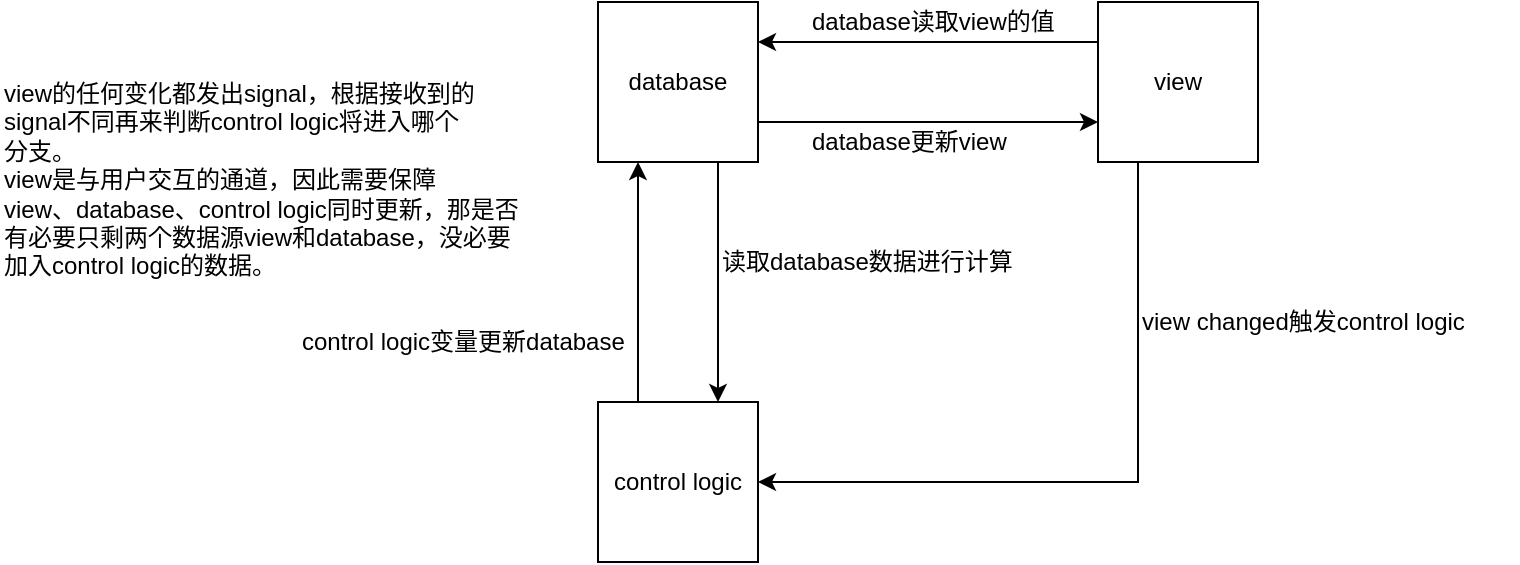 <mxfile version="13.1.3">
    <diagram id="6hGFLwfOUW9BJ-s0fimq" name="Page-1">
        <mxGraphModel dx="494" dy="1551" grid="1" gridSize="10" guides="1" tooltips="1" connect="1" arrows="1" fold="1" page="1" pageScale="1" pageWidth="827" pageHeight="1169" background="none" math="0" shadow="0">
            <root>
                <mxCell id="0"/>
                <mxCell id="1" parent="0"/>
                <mxCell id="28" style="edgeStyle=orthogonalEdgeStyle;rounded=0;orthogonalLoop=1;jettySize=auto;html=1;exitX=1;exitY=0.75;exitDx=0;exitDy=0;entryX=0;entryY=0.75;entryDx=0;entryDy=0;" parent="1" source="15" target="16" edge="1">
                    <mxGeometry relative="1" as="geometry"/>
                </mxCell>
                <mxCell id="33" style="edgeStyle=orthogonalEdgeStyle;rounded=0;orthogonalLoop=1;jettySize=auto;html=1;exitX=0.75;exitY=1;exitDx=0;exitDy=0;entryX=0.75;entryY=0;entryDx=0;entryDy=0;" parent="1" source="15" target="17" edge="1">
                    <mxGeometry relative="1" as="geometry"/>
                </mxCell>
                <mxCell id="15" value="database" style="whiteSpace=wrap;html=1;aspect=fixed;" parent="1" vertex="1">
                    <mxGeometry x="320" y="-890" width="80" height="80" as="geometry"/>
                </mxCell>
                <mxCell id="27" style="edgeStyle=orthogonalEdgeStyle;rounded=0;orthogonalLoop=1;jettySize=auto;html=1;exitX=0;exitY=0.25;exitDx=0;exitDy=0;entryX=1;entryY=0.25;entryDx=0;entryDy=0;" parent="1" source="16" target="15" edge="1">
                    <mxGeometry relative="1" as="geometry"/>
                </mxCell>
                <mxCell id="38" style="edgeStyle=orthogonalEdgeStyle;rounded=0;orthogonalLoop=1;jettySize=auto;html=1;exitX=0.25;exitY=1;exitDx=0;exitDy=0;entryX=1;entryY=0.5;entryDx=0;entryDy=0;" parent="1" source="16" target="17" edge="1">
                    <mxGeometry relative="1" as="geometry"/>
                </mxCell>
                <mxCell id="16" value="view" style="whiteSpace=wrap;html=1;aspect=fixed;" parent="1" vertex="1">
                    <mxGeometry x="570" y="-890" width="80" height="80" as="geometry"/>
                </mxCell>
                <mxCell id="32" style="edgeStyle=orthogonalEdgeStyle;rounded=0;orthogonalLoop=1;jettySize=auto;html=1;exitX=0.25;exitY=0;exitDx=0;exitDy=0;entryX=0.25;entryY=1;entryDx=0;entryDy=0;" parent="1" source="17" target="15" edge="1">
                    <mxGeometry relative="1" as="geometry"/>
                </mxCell>
                <mxCell id="17" value="control logic" style="whiteSpace=wrap;html=1;aspect=fixed;" parent="1" vertex="1">
                    <mxGeometry x="320" y="-690" width="80" height="80" as="geometry"/>
                </mxCell>
                <mxCell id="26" value="database读取view的值" style="text;html=1;resizable=0;points=[];autosize=1;align=left;verticalAlign=top;spacingTop=-4;" parent="1" vertex="1">
                    <mxGeometry x="425" y="-890" width="140" height="20" as="geometry"/>
                </mxCell>
                <mxCell id="29" value="database更新view" style="text;html=1;resizable=0;points=[];autosize=1;align=left;verticalAlign=top;spacingTop=-4;" parent="1" vertex="1">
                    <mxGeometry x="425" y="-830" width="120" height="20" as="geometry"/>
                </mxCell>
                <mxCell id="31" value="control logic变量更新database" style="text;html=1;resizable=0;points=[];autosize=1;align=left;verticalAlign=top;spacingTop=-4;" parent="1" vertex="1">
                    <mxGeometry x="170" y="-730" width="180" height="20" as="geometry"/>
                </mxCell>
                <mxCell id="34" value="读取database数据进行计算" style="text;html=1;resizable=0;points=[];autosize=1;align=left;verticalAlign=top;spacingTop=-4;" parent="1" vertex="1">
                    <mxGeometry x="380" y="-770" width="160" height="20" as="geometry"/>
                </mxCell>
                <mxCell id="39" value="view changed触发control logic" style="text;html=1;resizable=0;points=[];autosize=1;align=left;verticalAlign=top;spacingTop=-4;" parent="1" vertex="1">
                    <mxGeometry x="590" y="-740" width="190" height="20" as="geometry"/>
                </mxCell>
                <mxCell id="40" value="view的任何变化都发出signal，根据接收到的&lt;br&gt;signal不同再来判断control logic将进入哪个&lt;br&gt;分支。&lt;br&gt;view是与用户交互的通道，因此需要保障&lt;br&gt;view、database、control logic同时更新，那是否&lt;br&gt;有必要只剩两个数据源view和database，没必要&lt;br&gt;加入control logic的数据。" style="text;html=1;resizable=0;points=[];autosize=1;align=left;verticalAlign=top;spacingTop=-4;" parent="1" vertex="1">
                    <mxGeometry x="21" y="-854" width="280" height="100" as="geometry"/>
                </mxCell>
            </root>
        </mxGraphModel>
    </diagram>
</mxfile>